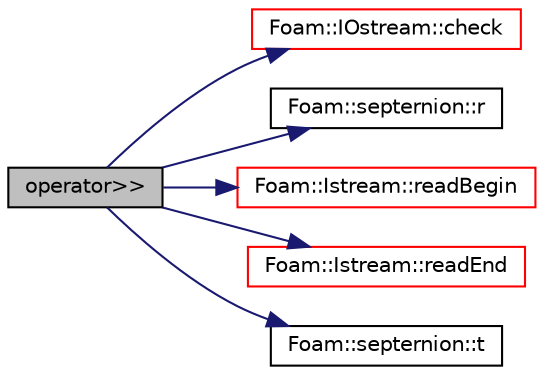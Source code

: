 digraph "operator&gt;&gt;"
{
  bgcolor="transparent";
  edge [fontname="Helvetica",fontsize="10",labelfontname="Helvetica",labelfontsize="10"];
  node [fontname="Helvetica",fontsize="10",shape=record];
  rankdir="LR";
  Node1 [label="operator\>\>",height=0.2,width=0.4,color="black", fillcolor="grey75", style="filled", fontcolor="black"];
  Node1 -> Node2 [color="midnightblue",fontsize="10",style="solid",fontname="Helvetica"];
  Node2 [label="Foam::IOstream::check",height=0.2,width=0.4,color="red",URL="$a01185.html#af85c845c01b78192c2f5302a271d153d",tooltip="Check IOstream status for given operation. "];
  Node1 -> Node3 [color="midnightblue",fontsize="10",style="solid",fontname="Helvetica"];
  Node3 [label="Foam::septernion::r",height=0.2,width=0.4,color="black",URL="$a02273.html#acc889c2c33fc6bfc923aa687bd4336b2"];
  Node1 -> Node4 [color="midnightblue",fontsize="10",style="solid",fontname="Helvetica"];
  Node4 [label="Foam::Istream::readBegin",height=0.2,width=0.4,color="red",URL="$a01199.html#a0f770b511770a752d65282976e8a8078"];
  Node1 -> Node5 [color="midnightblue",fontsize="10",style="solid",fontname="Helvetica"];
  Node5 [label="Foam::Istream::readEnd",height=0.2,width=0.4,color="red",URL="$a01199.html#a092d231ce97840ca80cad9b0e98acbb8"];
  Node1 -> Node6 [color="midnightblue",fontsize="10",style="solid",fontname="Helvetica"];
  Node6 [label="Foam::septernion::t",height=0.2,width=0.4,color="black",URL="$a02273.html#a9843788d6d82317212ae7c974d4995de"];
}
